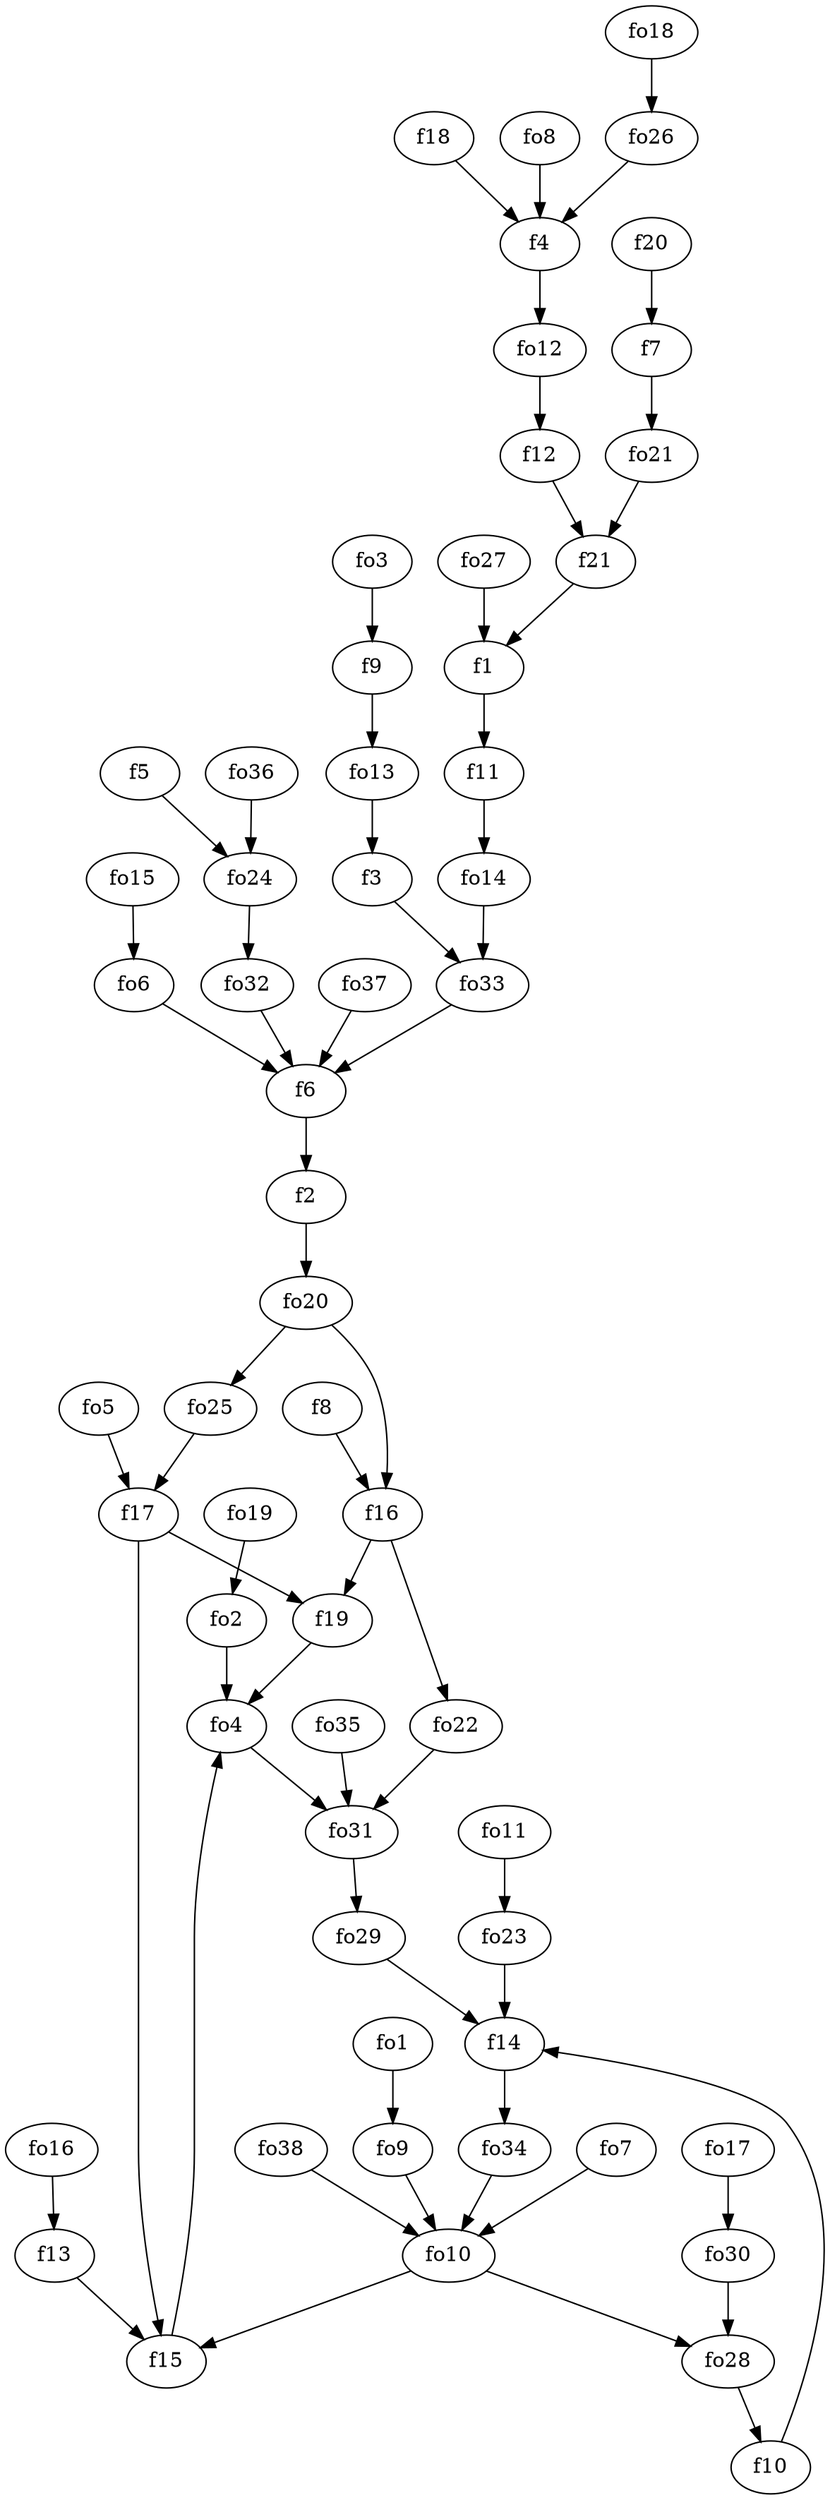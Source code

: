 strict digraph  {
f1;
f2;
f3;
f4;
f5;
f6;
f7;
f8;
f9;
f10;
f11;
f12;
f13;
f14;
f15;
f16;
f17;
f18;
f19;
f20;
f21;
fo1;
fo2;
fo3;
fo4;
fo5;
fo6;
fo7;
fo8;
fo9;
fo10;
fo11;
fo12;
fo13;
fo14;
fo15;
fo16;
fo17;
fo18;
fo19;
fo20;
fo21;
fo22;
fo23;
fo24;
fo25;
fo26;
fo27;
fo28;
fo29;
fo30;
fo31;
fo32;
fo33;
fo34;
fo35;
fo36;
fo37;
fo38;
f1 -> f11  [weight=2];
f2 -> fo20  [weight=2];
f3 -> fo33  [weight=2];
f4 -> fo12  [weight=2];
f5 -> fo24  [weight=2];
f6 -> f2  [weight=2];
f7 -> fo21  [weight=2];
f8 -> f16  [weight=2];
f9 -> fo13  [weight=2];
f10 -> f14  [weight=2];
f11 -> fo14  [weight=2];
f12 -> f21  [weight=2];
f13 -> f15  [weight=2];
f14 -> fo34  [weight=2];
f15 -> fo4  [weight=2];
f16 -> fo22  [weight=2];
f16 -> f19  [weight=2];
f17 -> f19  [weight=2];
f17 -> f15  [weight=2];
f18 -> f4  [weight=2];
f19 -> fo4  [weight=2];
f20 -> f7  [weight=2];
f21 -> f1  [weight=2];
fo1 -> fo9  [weight=2];
fo2 -> fo4  [weight=2];
fo3 -> f9  [weight=2];
fo4 -> fo31  [weight=2];
fo5 -> f17  [weight=2];
fo6 -> f6  [weight=2];
fo7 -> fo10  [weight=2];
fo8 -> f4  [weight=2];
fo9 -> fo10  [weight=2];
fo10 -> f15  [weight=2];
fo10 -> fo28  [weight=2];
fo11 -> fo23  [weight=2];
fo12 -> f12  [weight=2];
fo13 -> f3  [weight=2];
fo14 -> fo33  [weight=2];
fo15 -> fo6  [weight=2];
fo16 -> f13  [weight=2];
fo17 -> fo30  [weight=2];
fo18 -> fo26  [weight=2];
fo19 -> fo2  [weight=2];
fo20 -> fo25  [weight=2];
fo20 -> f16  [weight=2];
fo21 -> f21  [weight=2];
fo22 -> fo31  [weight=2];
fo23 -> f14  [weight=2];
fo24 -> fo32  [weight=2];
fo25 -> f17  [weight=2];
fo26 -> f4  [weight=2];
fo27 -> f1  [weight=2];
fo28 -> f10  [weight=2];
fo29 -> f14  [weight=2];
fo30 -> fo28  [weight=2];
fo31 -> fo29  [weight=2];
fo32 -> f6  [weight=2];
fo33 -> f6  [weight=2];
fo34 -> fo10  [weight=2];
fo35 -> fo31  [weight=2];
fo36 -> fo24  [weight=2];
fo37 -> f6  [weight=2];
fo38 -> fo10  [weight=2];
}
